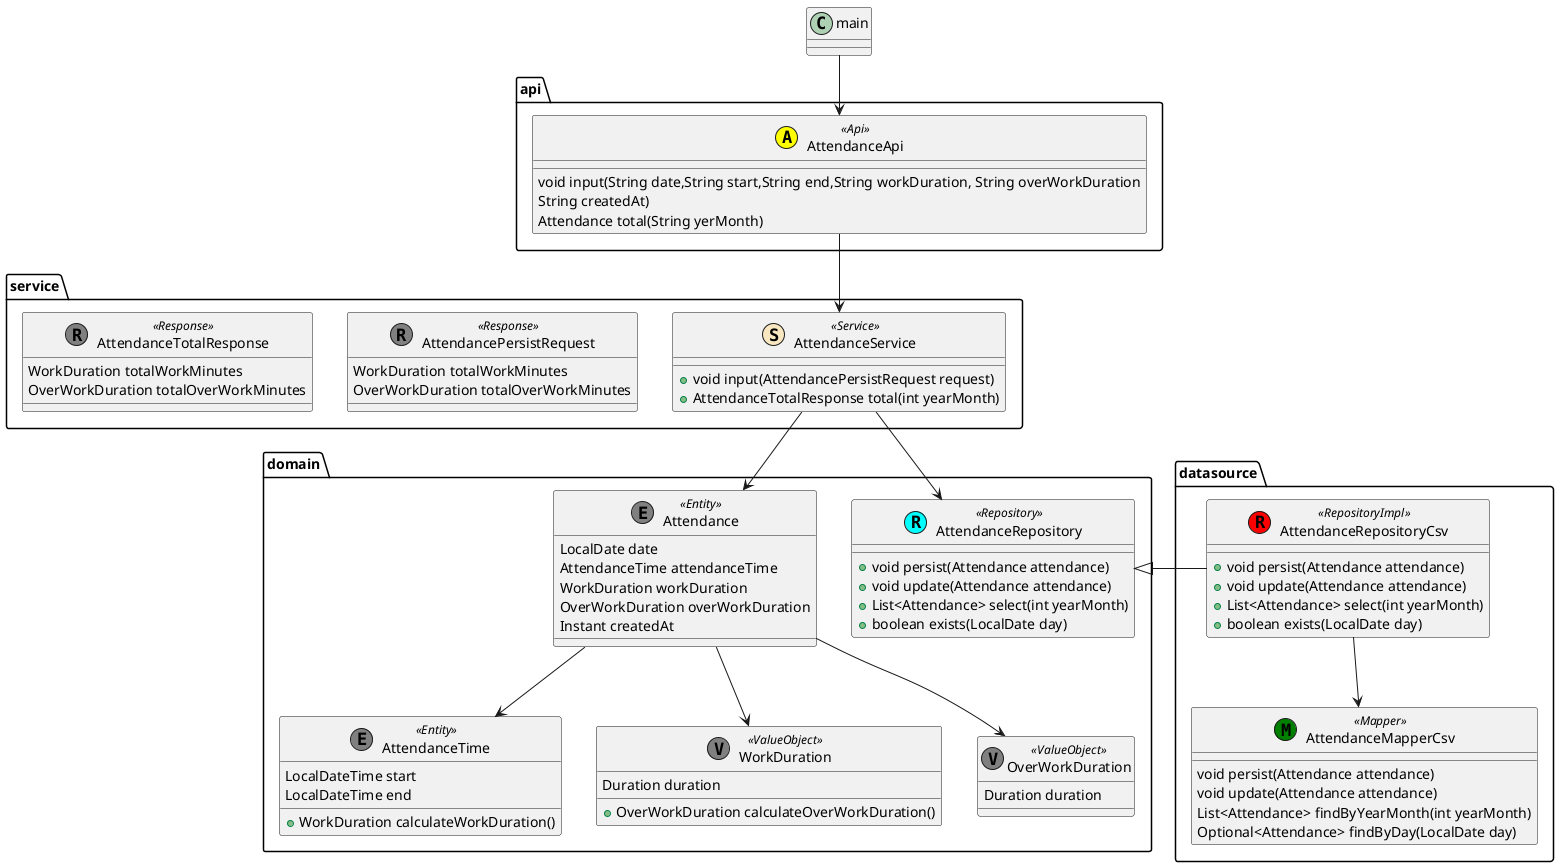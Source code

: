 @startuml 勤怠管理クラス図
package domain {
    class Attendance<<(E,gray) Entity>> {
        LocalDate date
        AttendanceTime attendanceTime
        WorkDuration workDuration
        OverWorkDuration overWorkDuration
        Instant createdAt
    }

    class AttendanceTime<<(E,gray) Entity>> {
        LocalDateTime start
        LocalDateTime end
        + WorkDuration calculateWorkDuration()
    }

    class WorkDuration<<(V,gray) ValueObject>> {
        Duration duration
        + OverWorkDuration calculateOverWorkDuration()
     }

     class OverWorkDuration<<(V,gray) ValueObject>> {
        Duration duration
     }

     class AttendanceRepository<<(R,Cyan) Repository>> {
           + void persist(Attendance attendance)
           + void update(Attendance attendance)
           + List<Attendance> select(int yearMonth)
           + boolean exists(LocalDate day)
      }
}

package datasource {
    class AttendanceRepositoryCsv<<(R,red) RepositoryImpl>> {
        + void persist(Attendance attendance)
        + void update(Attendance attendance)
        + List<Attendance> select(int yearMonth)
        + boolean exists(LocalDate day)
    }

    class AttendanceMapperCsv<<(M,green) Mapper>> {
        void persist(Attendance attendance)
        void update(Attendance attendance)
        List<Attendance> findByYearMonth(int yearMonth)
        Optional<Attendance> findByDay(LocalDate day)
    }
}

package service {
    class AttendanceService<<(S,strategy) Service>> {
       + void input(AttendancePersistRequest request)
       + AttendanceTotalResponse total(int yearMonth)
    }

    class AttendancePersistRequest<<(R,gray) Response>> {
            WorkDuration totalWorkMinutes
            OverWorkDuration totalOverWorkMinutes
    }


    class AttendanceTotalResponse<<(R,gray) Response>> {
        WorkDuration totalWorkMinutes
        OverWorkDuration totalOverWorkMinutes
    }
}

package api {
    class AttendanceApi<<(A,yellow) Api>> {
        void input(String date,String start,String end,String workDuration, String overWorkDuration
                           String createdAt)
        Attendance total(String yerMonth)
    }

}

class main {
}

main --> AttendanceApi
AttendanceApi --> AttendanceService
AttendanceService --> Attendance
AttendanceRepositoryCsv -left-|> AttendanceRepository
AttendanceService --> AttendanceRepository
Attendance --> AttendanceTime
Attendance --> WorkDuration
Attendance --> OverWorkDuration
AttendanceRepositoryCsv --> AttendanceMapperCsv


@enduml
